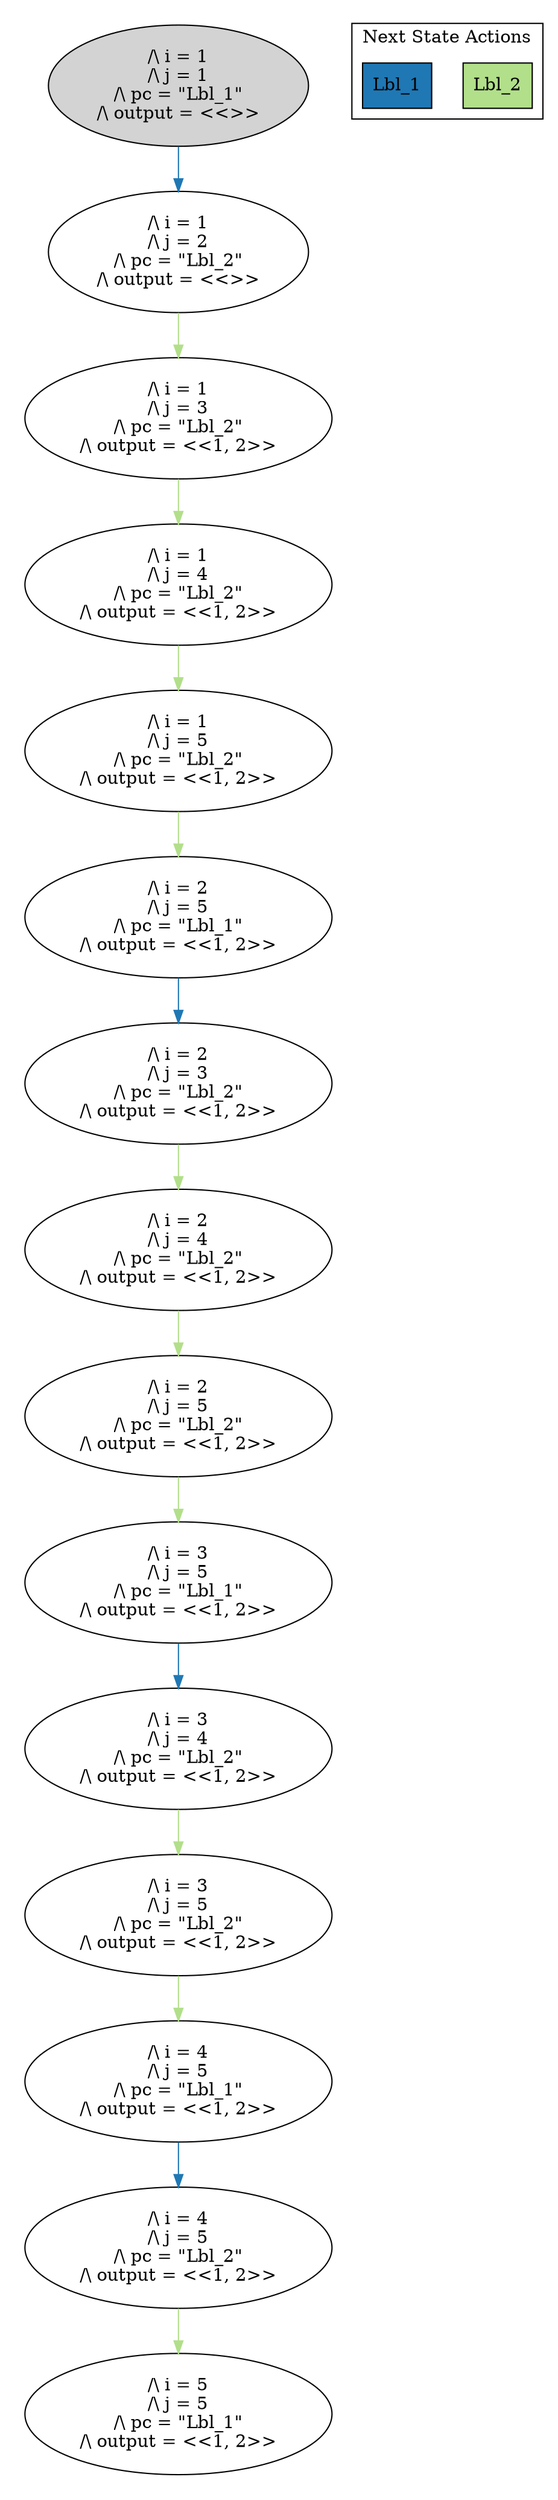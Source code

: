 strict digraph DiskGraph {
edge [colorscheme="paired12"]
nodesep=0.35;
subgraph cluster_graph {
color="white";
1337863329581755589 [label="/\\ i = 1\n/\\ j = 1\n/\\ pc = \"Lbl_1\"\n/\\ output = <<>>",style = filled]
1337863329581755589 -> -6626125499149795284 [label="",color="2",fontcolor="2"];
-6626125499149795284 [label="/\\ i = 1\n/\\ j = 2\n/\\ pc = \"Lbl_2\"\n/\\ output = <<>>"];
-6626125499149795284 -> -6773087445232435493 [label="",color="3",fontcolor="3"];
-6773087445232435493 [label="/\\ i = 1\n/\\ j = 3\n/\\ pc = \"Lbl_2\"\n/\\ output = <<1, 2>>"];
-6773087445232435493 -> -7651575936589902365 [label="",color="3",fontcolor="3"];
-7651575936589902365 [label="/\\ i = 1\n/\\ j = 4\n/\\ pc = \"Lbl_2\"\n/\\ output = <<1, 2>>"];
-7651575936589902365 -> 9176611226312187997 [label="",color="3",fontcolor="3"];
9176611226312187997 [label="/\\ i = 1\n/\\ j = 5\n/\\ pc = \"Lbl_2\"\n/\\ output = <<1, 2>>"];
9176611226312187997 -> -7941316142415581046 [label="",color="3",fontcolor="3"];
-7941316142415581046 [label="/\\ i = 2\n/\\ j = 5\n/\\ pc = \"Lbl_1\"\n/\\ output = <<1, 2>>"];
-7941316142415581046 -> 6407395741680555872 [label="",color="2",fontcolor="2"];
6407395741680555872 [label="/\\ i = 2\n/\\ j = 3\n/\\ pc = \"Lbl_2\"\n/\\ output = <<1, 2>>"];
6407395741680555872 -> 8014903864154825816 [label="",color="3",fontcolor="3"];
8014903864154825816 [label="/\\ i = 2\n/\\ j = 4\n/\\ pc = \"Lbl_2\"\n/\\ output = <<1, 2>>"];
8014903864154825816 -> -8812607779898897946 [label="",color="3",fontcolor="3"];
-8812607779898897946 [label="/\\ i = 2\n/\\ j = 5\n/\\ pc = \"Lbl_2\"\n/\\ output = <<1, 2>>"];
-8812607779898897946 -> 612892661926477980 [label="",color="3",fontcolor="3"];
612892661926477980 [label="/\\ i = 3\n/\\ j = 5\n/\\ pc = \"Lbl_1\"\n/\\ output = <<1, 2>>"];
612892661926477980 -> -688767951897717682 [label="",color="2",fontcolor="2"];
-688767951897717682 [label="/\\ i = 3\n/\\ j = 4\n/\\ pc = \"Lbl_2\"\n/\\ output = <<1, 2>>"];
-688767951897717682 -> 2087693587518355952 [label="",color="3",fontcolor="3"];
2087693587518355952 [label="/\\ i = 3\n/\\ j = 5\n/\\ pc = \"Lbl_2\"\n/\\ output = <<1, 2>>"];
2087693587518355952 -> 3830777776676772477 [label="",color="3",fontcolor="3"];
3830777776676772477 [label="/\\ i = 4\n/\\ j = 5\n/\\ pc = \"Lbl_1\"\n/\\ output = <<1, 2>>"];
3830777776676772477 -> 2400485629657981713 [label="",color="2",fontcolor="2"];
2400485629657981713 [label="/\\ i = 4\n/\\ j = 5\n/\\ pc = \"Lbl_2\"\n/\\ output = <<1, 2>>"];
2400485629657981713 -> -6025251441853355413 [label="",color="3",fontcolor="3"];
-6025251441853355413 [label="/\\ i = 5\n/\\ j = 5\n/\\ pc = \"Lbl_1\"\n/\\ output = <<1, 2>>"];
{rank = same; 1337863329581755589;}
{rank = same; -6626125499149795284;}
{rank = same; -6773087445232435493;}
{rank = same; -7651575936589902365;}
{rank = same; 9176611226312187997;}
{rank = same; -7941316142415581046;}
{rank = same; 6407395741680555872;}
{rank = same; 8014903864154825816;}
{rank = same; -8812607779898897946;}
{rank = same; 612892661926477980;}
{rank = same; -688767951897717682;}
{rank = same; 2087693587518355952;}
{rank = same; 3830777776676772477;}
{rank = same; 2400485629657981713;}
}
subgraph cluster_legend {graph[style=bold];label = "Next State Actions" style="solid"
node [ labeljust="l",colorscheme="paired12",style=filled,shape=record ]
Lbl_2 [label="Lbl_2",fillcolor=3]
Lbl_1 [label="Lbl_1",fillcolor=2]
}}